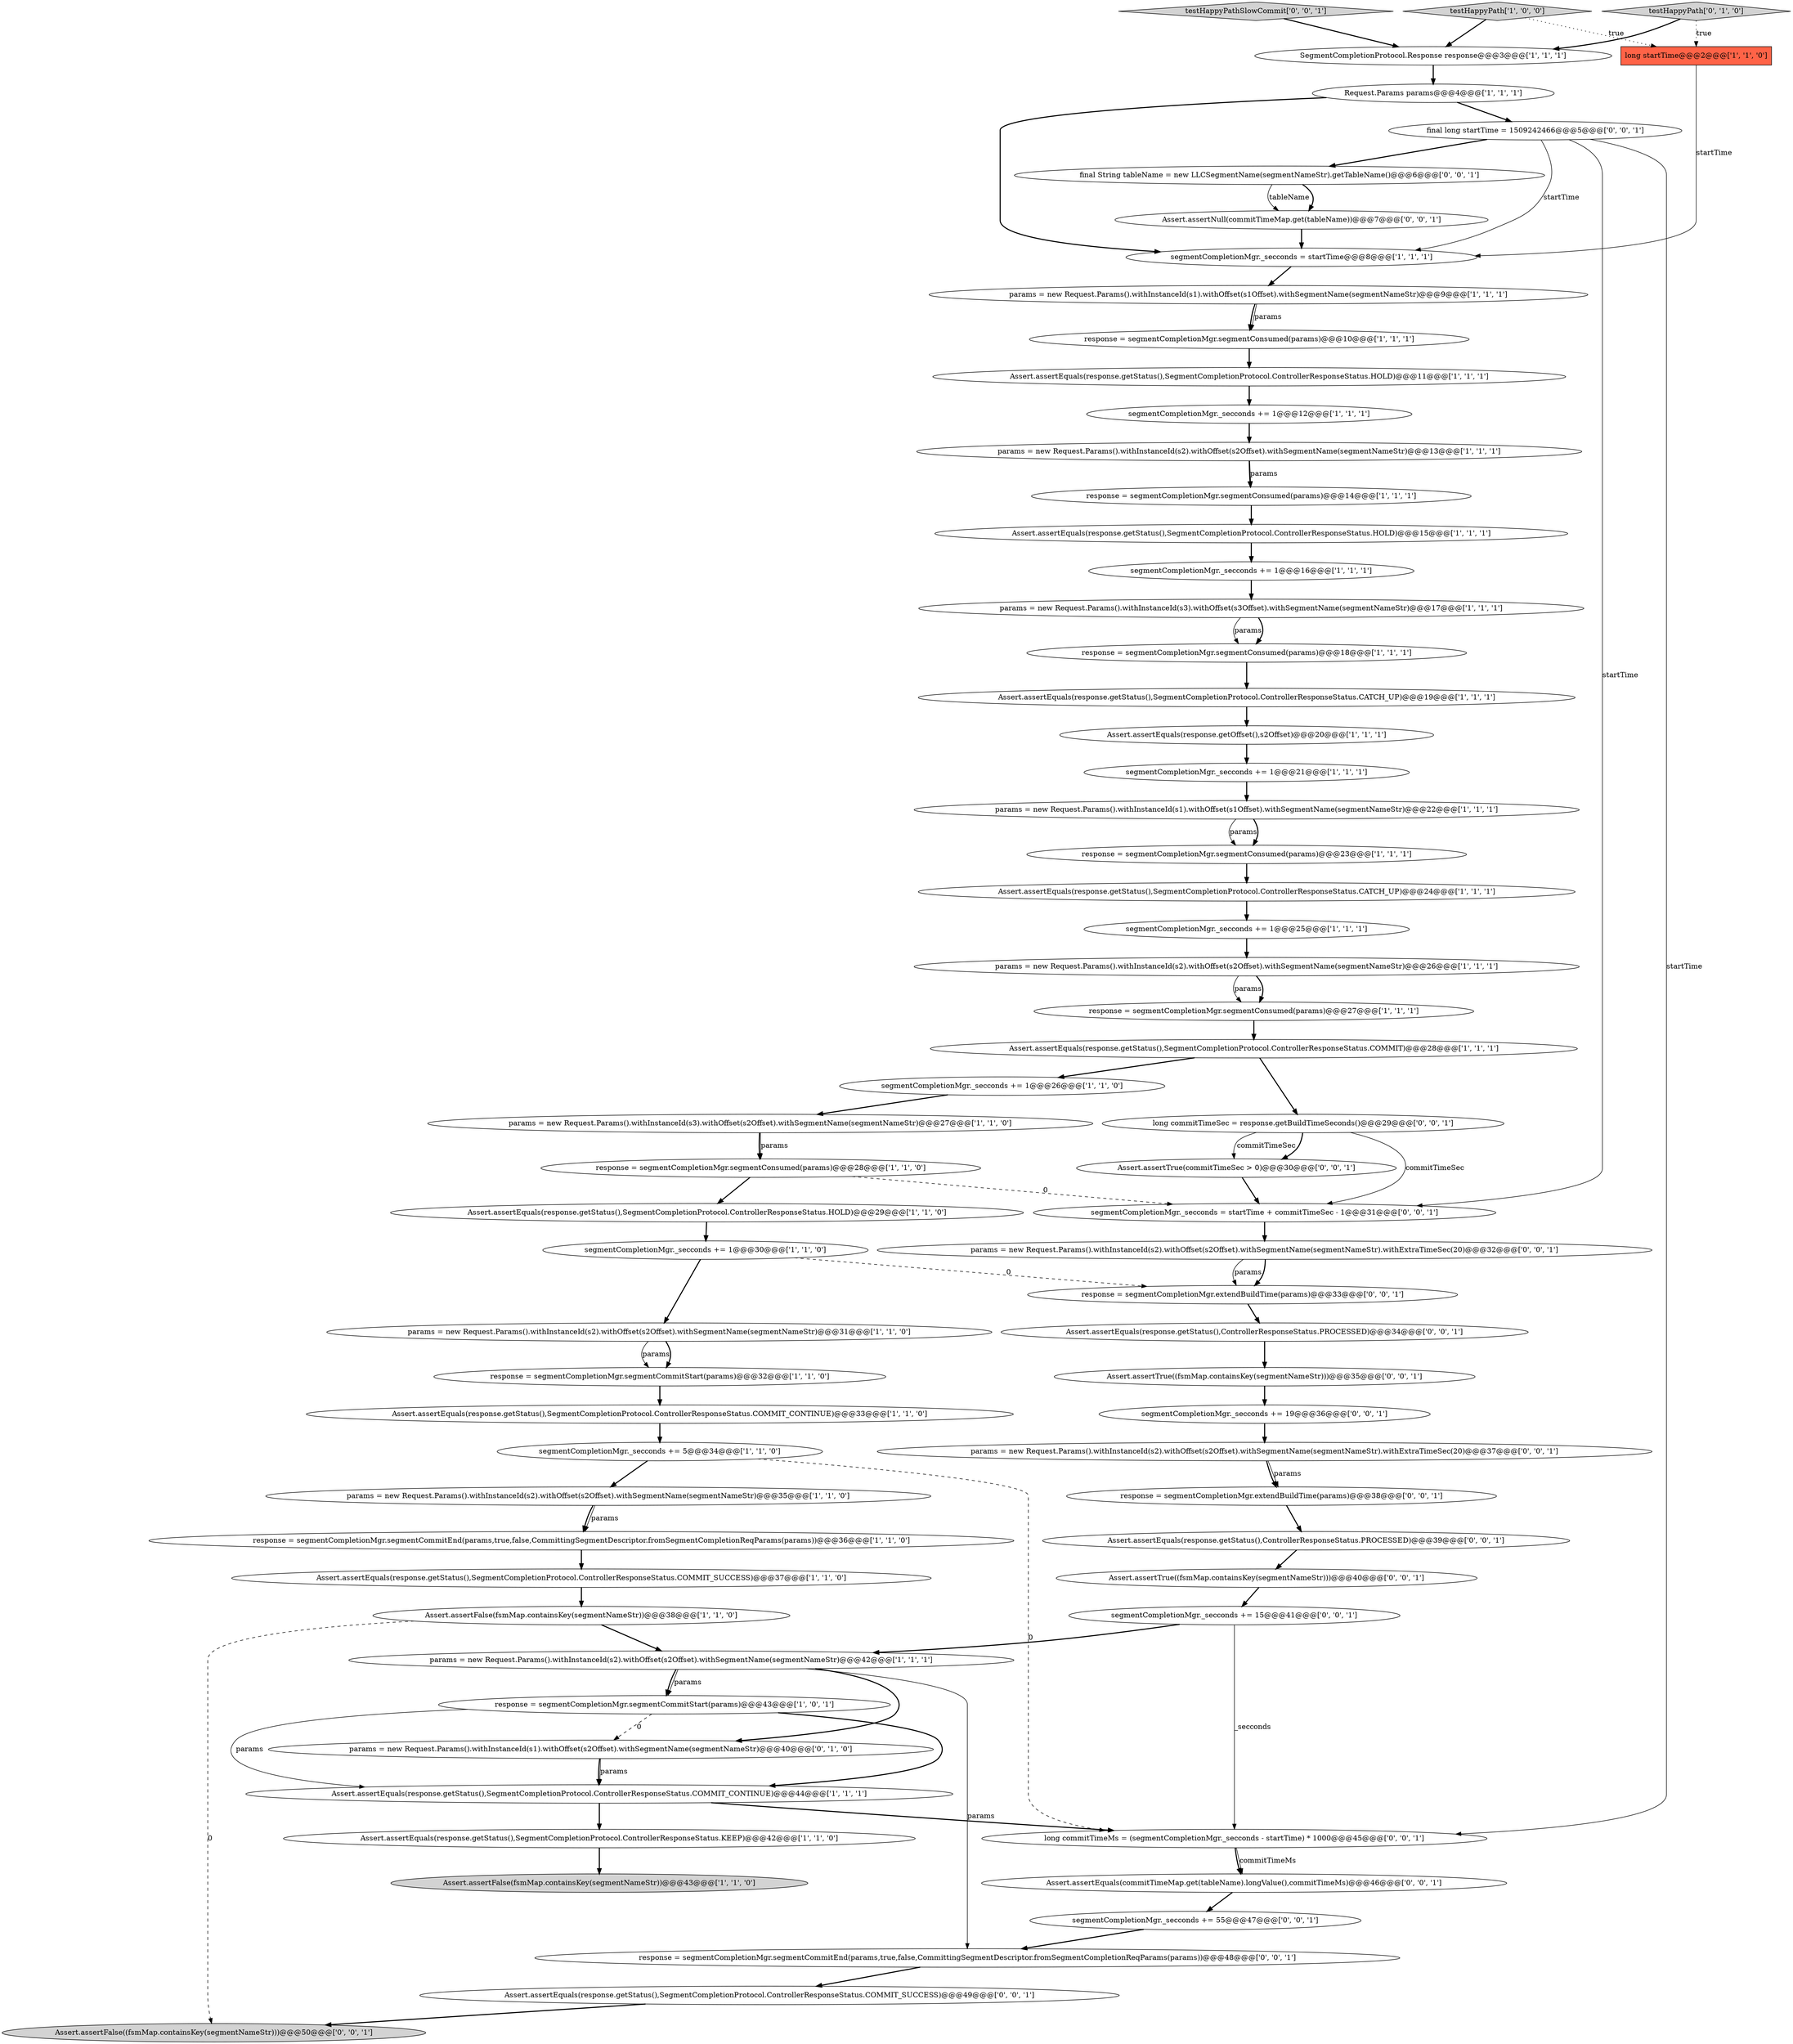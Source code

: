 digraph {
14 [style = filled, label = "Request.Params params@@@4@@@['1', '1', '1']", fillcolor = white, shape = ellipse image = "AAA0AAABBB1BBB"];
32 [style = filled, label = "response = segmentCompletionMgr.segmentConsumed(params)@@@10@@@['1', '1', '1']", fillcolor = white, shape = ellipse image = "AAA0AAABBB1BBB"];
67 [style = filled, label = "response = segmentCompletionMgr.segmentCommitEnd(params,true,false,CommittingSegmentDescriptor.fromSegmentCompletionReqParams(params))@@@48@@@['0', '0', '1']", fillcolor = white, shape = ellipse image = "AAA0AAABBB3BBB"];
7 [style = filled, label = "params = new Request.Params().withInstanceId(s3).withOffset(s3Offset).withSegmentName(segmentNameStr)@@@17@@@['1', '1', '1']", fillcolor = white, shape = ellipse image = "AAA0AAABBB1BBB"];
40 [style = filled, label = "SegmentCompletionProtocol.Response response@@@3@@@['1', '1', '1']", fillcolor = white, shape = ellipse image = "AAA0AAABBB1BBB"];
63 [style = filled, label = "segmentCompletionMgr._secconds = startTime + commitTimeSec - 1@@@31@@@['0', '0', '1']", fillcolor = white, shape = ellipse image = "AAA0AAABBB3BBB"];
33 [style = filled, label = "Assert.assertEquals(response.getStatus(),SegmentCompletionProtocol.ControllerResponseStatus.KEEP)@@@42@@@['1', '1', '0']", fillcolor = white, shape = ellipse image = "AAA0AAABBB1BBB"];
41 [style = filled, label = "Assert.assertEquals(response.getStatus(),SegmentCompletionProtocol.ControllerResponseStatus.CATCH_UP)@@@24@@@['1', '1', '1']", fillcolor = white, shape = ellipse image = "AAA0AAABBB1BBB"];
2 [style = filled, label = "params = new Request.Params().withInstanceId(s2).withOffset(s2Offset).withSegmentName(segmentNameStr)@@@35@@@['1', '1', '0']", fillcolor = white, shape = ellipse image = "AAA0AAABBB1BBB"];
21 [style = filled, label = "segmentCompletionMgr._secconds += 5@@@34@@@['1', '1', '0']", fillcolor = white, shape = ellipse image = "AAA0AAABBB1BBB"];
22 [style = filled, label = "params = new Request.Params().withInstanceId(s1).withOffset(s1Offset).withSegmentName(segmentNameStr)@@@9@@@['1', '1', '1']", fillcolor = white, shape = ellipse image = "AAA0AAABBB1BBB"];
62 [style = filled, label = "long commitTimeSec = response.getBuildTimeSeconds()@@@29@@@['0', '0', '1']", fillcolor = white, shape = ellipse image = "AAA0AAABBB3BBB"];
59 [style = filled, label = "Assert.assertTrue((fsmMap.containsKey(segmentNameStr)))@@@40@@@['0', '0', '1']", fillcolor = white, shape = ellipse image = "AAA0AAABBB3BBB"];
49 [style = filled, label = "segmentCompletionMgr._secconds += 55@@@47@@@['0', '0', '1']", fillcolor = white, shape = ellipse image = "AAA0AAABBB3BBB"];
34 [style = filled, label = "Assert.assertFalse(fsmMap.containsKey(segmentNameStr))@@@43@@@['1', '1', '0']", fillcolor = lightgray, shape = ellipse image = "AAA0AAABBB1BBB"];
29 [style = filled, label = "segmentCompletionMgr._secconds += 1@@@12@@@['1', '1', '1']", fillcolor = white, shape = ellipse image = "AAA0AAABBB1BBB"];
26 [style = filled, label = "Assert.assertEquals(response.getStatus(),SegmentCompletionProtocol.ControllerResponseStatus.COMMIT_SUCCESS)@@@37@@@['1', '1', '0']", fillcolor = white, shape = ellipse image = "AAA0AAABBB1BBB"];
38 [style = filled, label = "Assert.assertFalse(fsmMap.containsKey(segmentNameStr))@@@38@@@['1', '1', '0']", fillcolor = white, shape = ellipse image = "AAA0AAABBB1BBB"];
23 [style = filled, label = "response = segmentCompletionMgr.segmentCommitStart(params)@@@43@@@['1', '0', '1']", fillcolor = white, shape = ellipse image = "AAA0AAABBB1BBB"];
1 [style = filled, label = "long startTime@@@2@@@['1', '1', '0']", fillcolor = tomato, shape = box image = "AAA0AAABBB1BBB"];
20 [style = filled, label = "response = segmentCompletionMgr.segmentConsumed(params)@@@27@@@['1', '1', '1']", fillcolor = white, shape = ellipse image = "AAA0AAABBB1BBB"];
12 [style = filled, label = "params = new Request.Params().withInstanceId(s2).withOffset(s2Offset).withSegmentName(segmentNameStr)@@@26@@@['1', '1', '1']", fillcolor = white, shape = ellipse image = "AAA0AAABBB1BBB"];
31 [style = filled, label = "Assert.assertEquals(response.getStatus(),SegmentCompletionProtocol.ControllerResponseStatus.HOLD)@@@29@@@['1', '1', '0']", fillcolor = white, shape = ellipse image = "AAA0AAABBB1BBB"];
57 [style = filled, label = "testHappyPathSlowCommit['0', '0', '1']", fillcolor = lightgray, shape = diamond image = "AAA0AAABBB3BBB"];
42 [style = filled, label = "response = segmentCompletionMgr.segmentCommitEnd(params,true,false,CommittingSegmentDescriptor.fromSegmentCompletionReqParams(params))@@@36@@@['1', '1', '0']", fillcolor = white, shape = ellipse image = "AAA0AAABBB1BBB"];
30 [style = filled, label = "segmentCompletionMgr._secconds += 1@@@26@@@['1', '1', '0']", fillcolor = white, shape = ellipse image = "AAA0AAABBB1BBB"];
44 [style = filled, label = "testHappyPath['0', '1', '0']", fillcolor = lightgray, shape = diamond image = "AAA0AAABBB2BBB"];
47 [style = filled, label = "segmentCompletionMgr._secconds += 15@@@41@@@['0', '0', '1']", fillcolor = white, shape = ellipse image = "AAA0AAABBB3BBB"];
46 [style = filled, label = "Assert.assertEquals(response.getStatus(),ControllerResponseStatus.PROCESSED)@@@39@@@['0', '0', '1']", fillcolor = white, shape = ellipse image = "AAA0AAABBB3BBB"];
35 [style = filled, label = "segmentCompletionMgr._secconds += 1@@@16@@@['1', '1', '1']", fillcolor = white, shape = ellipse image = "AAA0AAABBB1BBB"];
11 [style = filled, label = "testHappyPath['1', '0', '0']", fillcolor = lightgray, shape = diamond image = "AAA0AAABBB1BBB"];
56 [style = filled, label = "long commitTimeMs = (segmentCompletionMgr._secconds - startTime) * 1000@@@45@@@['0', '0', '1']", fillcolor = white, shape = ellipse image = "AAA0AAABBB3BBB"];
58 [style = filled, label = "final long startTime = 1509242466@@@5@@@['0', '0', '1']", fillcolor = white, shape = ellipse image = "AAA0AAABBB3BBB"];
37 [style = filled, label = "Assert.assertEquals(response.getStatus(),SegmentCompletionProtocol.ControllerResponseStatus.CATCH_UP)@@@19@@@['1', '1', '1']", fillcolor = white, shape = ellipse image = "AAA0AAABBB1BBB"];
50 [style = filled, label = "Assert.assertNull(commitTimeMap.get(tableName))@@@7@@@['0', '0', '1']", fillcolor = white, shape = ellipse image = "AAA0AAABBB3BBB"];
65 [style = filled, label = "response = segmentCompletionMgr.extendBuildTime(params)@@@33@@@['0', '0', '1']", fillcolor = white, shape = ellipse image = "AAA0AAABBB3BBB"];
60 [style = filled, label = "Assert.assertEquals(response.getStatus(),ControllerResponseStatus.PROCESSED)@@@34@@@['0', '0', '1']", fillcolor = white, shape = ellipse image = "AAA0AAABBB3BBB"];
43 [style = filled, label = "params = new Request.Params().withInstanceId(s1).withOffset(s2Offset).withSegmentName(segmentNameStr)@@@40@@@['0', '1', '0']", fillcolor = white, shape = ellipse image = "AAA1AAABBB2BBB"];
10 [style = filled, label = "Assert.assertEquals(response.getStatus(),SegmentCompletionProtocol.ControllerResponseStatus.HOLD)@@@11@@@['1', '1', '1']", fillcolor = white, shape = ellipse image = "AAA0AAABBB1BBB"];
28 [style = filled, label = "segmentCompletionMgr._secconds += 1@@@21@@@['1', '1', '1']", fillcolor = white, shape = ellipse image = "AAA0AAABBB1BBB"];
52 [style = filled, label = "Assert.assertEquals(commitTimeMap.get(tableName).longValue(),commitTimeMs)@@@46@@@['0', '0', '1']", fillcolor = white, shape = ellipse image = "AAA0AAABBB3BBB"];
18 [style = filled, label = "response = segmentCompletionMgr.segmentConsumed(params)@@@18@@@['1', '1', '1']", fillcolor = white, shape = ellipse image = "AAA0AAABBB1BBB"];
15 [style = filled, label = "response = segmentCompletionMgr.segmentConsumed(params)@@@23@@@['1', '1', '1']", fillcolor = white, shape = ellipse image = "AAA0AAABBB1BBB"];
55 [style = filled, label = "Assert.assertFalse((fsmMap.containsKey(segmentNameStr)))@@@50@@@['0', '0', '1']", fillcolor = lightgray, shape = ellipse image = "AAA0AAABBB3BBB"];
53 [style = filled, label = "response = segmentCompletionMgr.extendBuildTime(params)@@@38@@@['0', '0', '1']", fillcolor = white, shape = ellipse image = "AAA0AAABBB3BBB"];
64 [style = filled, label = "Assert.assertTrue(commitTimeSec > 0)@@@30@@@['0', '0', '1']", fillcolor = white, shape = ellipse image = "AAA0AAABBB3BBB"];
3 [style = filled, label = "params = new Request.Params().withInstanceId(s2).withOffset(s2Offset).withSegmentName(segmentNameStr)@@@13@@@['1', '1', '1']", fillcolor = white, shape = ellipse image = "AAA0AAABBB1BBB"];
25 [style = filled, label = "params = new Request.Params().withInstanceId(s2).withOffset(s2Offset).withSegmentName(segmentNameStr)@@@42@@@['1', '1', '1']", fillcolor = white, shape = ellipse image = "AAA0AAABBB1BBB"];
48 [style = filled, label = "params = new Request.Params().withInstanceId(s2).withOffset(s2Offset).withSegmentName(segmentNameStr).withExtraTimeSec(20)@@@32@@@['0', '0', '1']", fillcolor = white, shape = ellipse image = "AAA0AAABBB3BBB"];
54 [style = filled, label = "segmentCompletionMgr._secconds += 19@@@36@@@['0', '0', '1']", fillcolor = white, shape = ellipse image = "AAA0AAABBB3BBB"];
13 [style = filled, label = "Assert.assertEquals(response.getOffset(),s2Offset)@@@20@@@['1', '1', '1']", fillcolor = white, shape = ellipse image = "AAA0AAABBB1BBB"];
39 [style = filled, label = "segmentCompletionMgr._secconds += 1@@@30@@@['1', '1', '0']", fillcolor = white, shape = ellipse image = "AAA0AAABBB1BBB"];
8 [style = filled, label = "segmentCompletionMgr._secconds += 1@@@25@@@['1', '1', '1']", fillcolor = white, shape = ellipse image = "AAA0AAABBB1BBB"];
9 [style = filled, label = "Assert.assertEquals(response.getStatus(),SegmentCompletionProtocol.ControllerResponseStatus.COMMIT_CONTINUE)@@@33@@@['1', '1', '0']", fillcolor = white, shape = ellipse image = "AAA0AAABBB1BBB"];
16 [style = filled, label = "response = segmentCompletionMgr.segmentCommitStart(params)@@@32@@@['1', '1', '0']", fillcolor = white, shape = ellipse image = "AAA0AAABBB1BBB"];
27 [style = filled, label = "Assert.assertEquals(response.getStatus(),SegmentCompletionProtocol.ControllerResponseStatus.COMMIT_CONTINUE)@@@44@@@['1', '1', '1']", fillcolor = white, shape = ellipse image = "AAA0AAABBB1BBB"];
51 [style = filled, label = "final String tableName = new LLCSegmentName(segmentNameStr).getTableName()@@@6@@@['0', '0', '1']", fillcolor = white, shape = ellipse image = "AAA0AAABBB3BBB"];
45 [style = filled, label = "params = new Request.Params().withInstanceId(s2).withOffset(s2Offset).withSegmentName(segmentNameStr).withExtraTimeSec(20)@@@37@@@['0', '0', '1']", fillcolor = white, shape = ellipse image = "AAA0AAABBB3BBB"];
61 [style = filled, label = "Assert.assertTrue((fsmMap.containsKey(segmentNameStr)))@@@35@@@['0', '0', '1']", fillcolor = white, shape = ellipse image = "AAA0AAABBB3BBB"];
4 [style = filled, label = "Assert.assertEquals(response.getStatus(),SegmentCompletionProtocol.ControllerResponseStatus.HOLD)@@@15@@@['1', '1', '1']", fillcolor = white, shape = ellipse image = "AAA0AAABBB1BBB"];
17 [style = filled, label = "segmentCompletionMgr._secconds = startTime@@@8@@@['1', '1', '1']", fillcolor = white, shape = ellipse image = "AAA0AAABBB1BBB"];
0 [style = filled, label = "Assert.assertEquals(response.getStatus(),SegmentCompletionProtocol.ControllerResponseStatus.COMMIT)@@@28@@@['1', '1', '1']", fillcolor = white, shape = ellipse image = "AAA0AAABBB1BBB"];
19 [style = filled, label = "params = new Request.Params().withInstanceId(s2).withOffset(s2Offset).withSegmentName(segmentNameStr)@@@31@@@['1', '1', '0']", fillcolor = white, shape = ellipse image = "AAA0AAABBB1BBB"];
24 [style = filled, label = "response = segmentCompletionMgr.segmentConsumed(params)@@@14@@@['1', '1', '1']", fillcolor = white, shape = ellipse image = "AAA0AAABBB1BBB"];
36 [style = filled, label = "params = new Request.Params().withInstanceId(s3).withOffset(s2Offset).withSegmentName(segmentNameStr)@@@27@@@['1', '1', '0']", fillcolor = white, shape = ellipse image = "AAA0AAABBB1BBB"];
6 [style = filled, label = "response = segmentCompletionMgr.segmentConsumed(params)@@@28@@@['1', '1', '0']", fillcolor = white, shape = ellipse image = "AAA0AAABBB1BBB"];
66 [style = filled, label = "Assert.assertEquals(response.getStatus(),SegmentCompletionProtocol.ControllerResponseStatus.COMMIT_SUCCESS)@@@49@@@['0', '0', '1']", fillcolor = white, shape = ellipse image = "AAA0AAABBB3BBB"];
5 [style = filled, label = "params = new Request.Params().withInstanceId(s1).withOffset(s1Offset).withSegmentName(segmentNameStr)@@@22@@@['1', '1', '1']", fillcolor = white, shape = ellipse image = "AAA0AAABBB1BBB"];
3->24 [style = bold, label=""];
60->61 [style = bold, label=""];
26->38 [style = bold, label=""];
12->20 [style = solid, label="params"];
62->64 [style = solid, label="commitTimeSec"];
3->24 [style = solid, label="params"];
33->34 [style = bold, label=""];
56->52 [style = solid, label="commitTimeMs"];
58->17 [style = solid, label="startTime"];
54->45 [style = bold, label=""];
56->52 [style = bold, label=""];
1->17 [style = solid, label="startTime"];
14->58 [style = bold, label=""];
11->1 [style = dotted, label="true"];
38->55 [style = dashed, label="0"];
25->23 [style = solid, label="params"];
17->22 [style = bold, label=""];
31->39 [style = bold, label=""];
20->0 [style = bold, label=""];
48->65 [style = solid, label="params"];
21->56 [style = dashed, label="0"];
19->16 [style = solid, label="params"];
64->63 [style = bold, label=""];
2->42 [style = bold, label=""];
50->17 [style = bold, label=""];
23->27 [style = bold, label=""];
58->63 [style = solid, label="startTime"];
38->25 [style = bold, label=""];
14->17 [style = bold, label=""];
27->33 [style = bold, label=""];
23->43 [style = dashed, label="0"];
48->65 [style = bold, label=""];
36->6 [style = bold, label=""];
7->18 [style = solid, label="params"];
13->28 [style = bold, label=""];
47->56 [style = solid, label="_secconds"];
51->50 [style = bold, label=""];
37->13 [style = bold, label=""];
25->43 [style = bold, label=""];
0->62 [style = bold, label=""];
32->10 [style = bold, label=""];
15->41 [style = bold, label=""];
63->48 [style = bold, label=""];
12->20 [style = bold, label=""];
43->27 [style = bold, label=""];
46->59 [style = bold, label=""];
42->26 [style = bold, label=""];
39->19 [style = bold, label=""];
25->67 [style = solid, label="params"];
30->36 [style = bold, label=""];
62->63 [style = solid, label="commitTimeSec"];
43->27 [style = solid, label="params"];
44->40 [style = bold, label=""];
53->46 [style = bold, label=""];
29->3 [style = bold, label=""];
2->42 [style = solid, label="params"];
11->40 [style = bold, label=""];
7->18 [style = bold, label=""];
4->35 [style = bold, label=""];
24->4 [style = bold, label=""];
59->47 [style = bold, label=""];
35->7 [style = bold, label=""];
39->65 [style = dashed, label="0"];
45->53 [style = solid, label="params"];
5->15 [style = solid, label="params"];
45->53 [style = bold, label=""];
22->32 [style = bold, label=""];
19->16 [style = bold, label=""];
6->31 [style = bold, label=""];
41->8 [style = bold, label=""];
28->5 [style = bold, label=""];
22->32 [style = solid, label="params"];
0->30 [style = bold, label=""];
49->67 [style = bold, label=""];
66->55 [style = bold, label=""];
52->49 [style = bold, label=""];
36->6 [style = solid, label="params"];
23->27 [style = solid, label="params"];
67->66 [style = bold, label=""];
25->23 [style = bold, label=""];
57->40 [style = bold, label=""];
8->12 [style = bold, label=""];
6->63 [style = dashed, label="0"];
62->64 [style = bold, label=""];
27->56 [style = bold, label=""];
9->21 [style = bold, label=""];
10->29 [style = bold, label=""];
21->2 [style = bold, label=""];
51->50 [style = solid, label="tableName"];
40->14 [style = bold, label=""];
44->1 [style = dotted, label="true"];
58->56 [style = solid, label="startTime"];
58->51 [style = bold, label=""];
61->54 [style = bold, label=""];
18->37 [style = bold, label=""];
65->60 [style = bold, label=""];
47->25 [style = bold, label=""];
5->15 [style = bold, label=""];
16->9 [style = bold, label=""];
}
